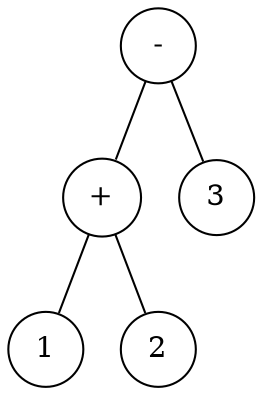 digraph {
	node [shape=circle]
	"76365f8a-b2b6-4b5c-9c87-7952c52ee4fa" [label="-"]
	"3b884f93-197d-4ca8-b00a-a8ab2bef6b80" [label="+"]
	"ac5571fd-61aa-410d-9f9d-6b9cc3392ec8" [label=1]
	"3b884f93-197d-4ca8-b00a-a8ab2bef6b80" -> "ac5571fd-61aa-410d-9f9d-6b9cc3392ec8" [arrowsize=0]
	"a8fa4e9b-4406-410e-8f90-b53c3d732a0c" [label=2]
	"3b884f93-197d-4ca8-b00a-a8ab2bef6b80" -> "a8fa4e9b-4406-410e-8f90-b53c3d732a0c" [arrowsize=0]
	"76365f8a-b2b6-4b5c-9c87-7952c52ee4fa" -> "3b884f93-197d-4ca8-b00a-a8ab2bef6b80" [arrowsize=0]
	"f577db20-9540-4883-b3bc-c7a161b39cd6" [label=3]
	"76365f8a-b2b6-4b5c-9c87-7952c52ee4fa" -> "f577db20-9540-4883-b3bc-c7a161b39cd6" [arrowsize=0]
}
